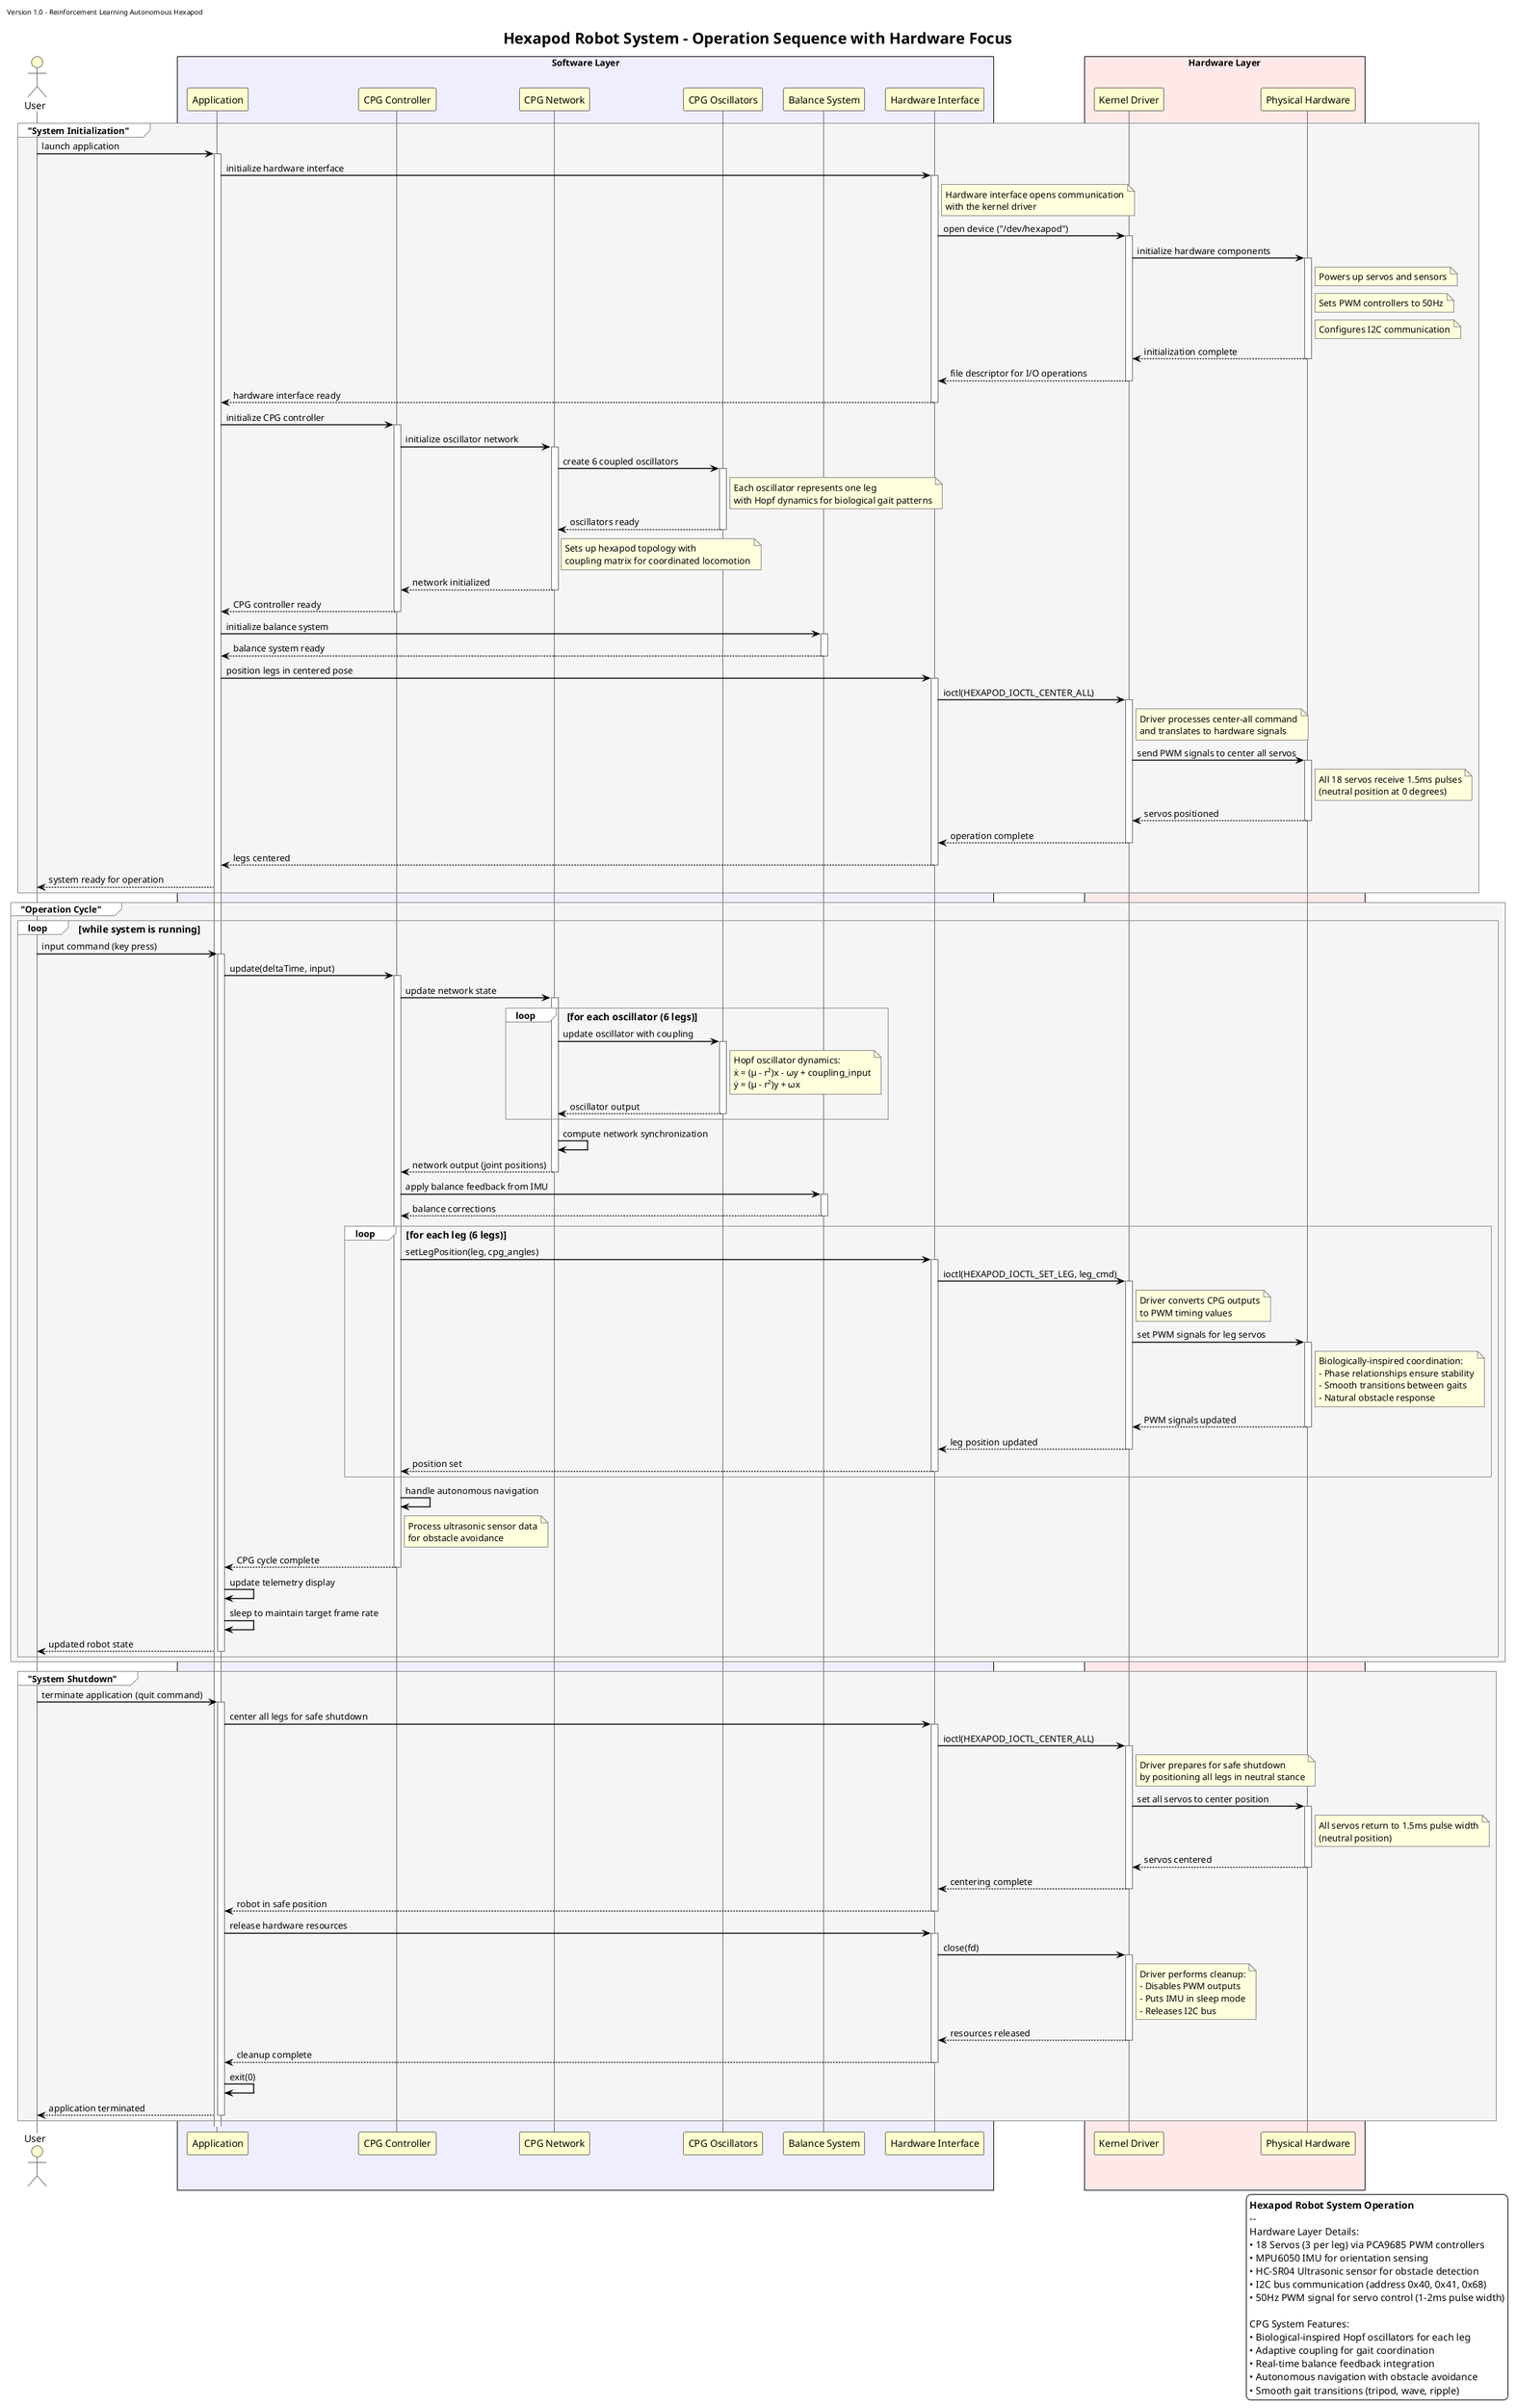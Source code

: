 /'
 * Hexapod Project - A Reinforcement Learning-based Autonomous Hexapod
 * Copyright (C) 2025  Nguyen Trong Phuc
 *
 * This program is free software; you can redistribute it and/or modify
 * it under the terms of the GNU General Public License as published by
 * the Free Software Foundation; either version 2 of the License, or
 * (at your option) any later version.
 *
 * This program is distributed in the hope that it will be useful,
 * but WITHOUT ANY WARRANTY; without even the implied warranty of
 * MERCHANTABILITY or FITNESS FOR A PARTICULAR PURPOSE.  See the
 * GNU General Public License for more details.
 *
 * You should have received a copy of the GNU General Public License
 * along with this program; if not, write to the Free Software Foundation,
 * Inc., 51 Franklin Street, Fifth Floor, Boston, MA 02110-1301 USA.
 '/

@startuml sequence
!theme plain

title <font size=20><b>Hexapod Robot - Operation Sequence</b></font>
left header Version 1.0 - Reinforcement Learning Autonomous Hexapod
right header BeagleBone Black Platform

skinparam {
    SequenceArrowThickness 1.5
    SequenceGroupBodyBackgroundColor #F5F5F5
    SequenceGroupBorderColor #888888
    SequenceLifeLineBorderColor #666666
    SequenceLifeLineBackgroundColor #FEFEFE
    ParticipantBorderColor #666666
    ParticipantBackgroundColor #FEFECE
    ActorBorderColor #666666
    ActorBackgroundColor #FEFECE
    defaultFontName Arial
    NoteBorderColor #888888
    NoteBackgroundColor #FFFFDD
    SequenceGroupFontStyle bold
    SequenceGroupFontSize 14
    SequenceBoxBackgroundColor #E0EFEF
}

' Participants with more meaningful names and grouping
actor "User" as User
box "Software Layer" #EEEEFF
    participant "Application" as App
    participant "CPG Controller" as CPGCtrl
    participant "CPG Network" as CPGNet
    participant "CPG Oscillators" as CPGOsc
    participant "Balance System" as BalSys
    participant "Hardware Interface" as Hexapod
endbox

box "Hardware Layer" #FFE8E8
    participant "Kernel Driver" as Driver
    participant "Physical Hardware" as Hardware
endbox

' Title with better description
title Hexapod Robot System - Operation Sequence with Hardware Focus

' Startup sequence with clearer hardware interactions
group "System Initialization"
    User -> App: launch application
    activate App
    
    App -> Hexapod: initialize hardware interface
    activate Hexapod
    
    note right of Hexapod: Hardware interface opens communication\nwith the kernel driver
    Hexapod -> Driver: open device ("/dev/hexapod")
    activate Driver
    
    Driver -> Hardware: initialize hardware components
    activate Hardware
    note right of Hardware: Powers up servos and sensors
    note right of Hardware: Sets PWM controllers to 50Hz
    note right of Hardware: Configures I2C communication
    Hardware --> Driver: initialization complete
    deactivate Hardware
    
    Driver --> Hexapod: file descriptor for I/O operations
    deactivate Driver
    
    Hexapod --> App: hardware interface ready
    deactivate Hexapod
    
    App -> CPGCtrl: initialize CPG controller
    activate CPGCtrl
    CPGCtrl -> CPGNet: initialize oscillator network
    activate CPGNet
    CPGNet -> CPGOsc: create 6 coupled oscillators
    activate CPGOsc
    note right of CPGOsc: Each oscillator represents one leg\nwith Hopf dynamics for biological gait patterns
    CPGOsc --> CPGNet: oscillators ready
    deactivate CPGOsc
    note right of CPGNet: Sets up hexapod topology with\ncoupling matrix for coordinated locomotion
    CPGNet --> CPGCtrl: network initialized
    deactivate CPGNet
    CPGCtrl --> App: CPG controller ready
    deactivate CPGCtrl
    
    App -> BalSys: initialize balance system
    activate BalSys
    BalSys --> App: balance system ready
    deactivate BalSys
    
    ' Center legs at startup - important hardware interaction
    App -> Hexapod: position legs in centered pose
    activate Hexapod
    Hexapod -> Driver: ioctl(HEXAPOD_IOCTL_CENTER_ALL)
    activate Driver
    
    note right of Driver: Driver processes center-all command\nand translates to hardware signals
    
    Driver -> Hardware: send PWM signals to center all servos
    activate Hardware
    note right of Hardware: All 18 servos receive 1.5ms pulses\n(neutral position at 0 degrees)
    Hardware --> Driver: servos positioned
    deactivate Hardware
    
    Driver --> Hexapod: operation complete
    deactivate Driver
    
    Hexapod --> App: legs centered
    deactivate Hexapod
    
    App --> User: system ready for operation
end

' Main operation loop with enhanced hardware details
group "Operation Cycle"
    loop while system is running
        User -> App: input command (key press)
        activate App
        
        App -> CPGCtrl: update(deltaTime, input)
        activate CPGCtrl
        
        CPGCtrl -> CPGNet: update network state
        activate CPGNet
        
        loop for each oscillator (6 legs)
            CPGNet -> CPGOsc: update oscillator with coupling
            activate CPGOsc
            note right of CPGOsc: Hopf oscillator dynamics:\nẋ = (μ - r²)x - ωy + coupling_input\nẏ = (μ - r²)y + ωx
            CPGOsc --> CPGNet: oscillator output
            deactivate CPGOsc
        end
        
        CPGNet -> CPGNet: compute network synchronization
        CPGNet --> CPGCtrl: network output (joint positions)
        deactivate CPGNet
        
        CPGCtrl -> BalSys: apply balance feedback from IMU
        activate BalSys
        BalSys --> CPGCtrl: balance corrections
        deactivate BalSys
        
        loop for each leg (6 legs)
            CPGCtrl -> Hexapod: setLegPosition(leg, cpg_angles)
            activate Hexapod
            
            Hexapod -> Driver: ioctl(HEXAPOD_IOCTL_SET_LEG, leg_cmd)
            activate Driver
            note right of Driver: Driver converts CPG outputs\nto PWM timing values
            
            Driver -> Hardware: set PWM signals for leg servos
            activate Hardware
            note right of Hardware: Biologically-inspired coordination:\n- Phase relationships ensure stability\n- Smooth transitions between gaits\n- Natural obstacle response
            Hardware --> Driver: PWM signals updated
            deactivate Hardware
            
            Driver --> Hexapod: leg position updated
            deactivate Driver
            Hexapod --> CPGCtrl: position set
            deactivate Hexapod
        end
        
        CPGCtrl -> CPGCtrl: handle autonomous navigation
        note right of CPGCtrl: Process ultrasonic sensor data\nfor obstacle avoidance
        
        CPGCtrl --> App: CPG cycle complete
        deactivate CPGCtrl
        
        App -> App: update telemetry display
        
        ' Maintain timing with sleep
        App -> App: sleep to maintain target frame rate
        
        App --> User: updated robot state
        deactivate App
    end
end

' Shutdown sequence with hardware details
group "System Shutdown"
    User -> App: terminate application (quit command)
    activate App
    
    ' Safe shutdown - center legs
    App -> Hexapod: center all legs for safe shutdown
    activate Hexapod
    
    Hexapod -> Driver: ioctl(HEXAPOD_IOCTL_CENTER_ALL)
    activate Driver
    
    note right of Driver: Driver prepares for safe shutdown\nby positioning all legs in neutral stance
    
    Driver -> Hardware: set all servos to center position
    activate Hardware
    note right of Hardware: All servos return to 1.5ms pulse width\n(neutral position)
    Hardware --> Driver: servos centered
    deactivate Hardware
    
    Driver --> Hexapod: centering complete
    deactivate Driver
    
    Hexapod --> App: robot in safe position
    deactivate Hexapod
    
    ' Release hardware resources
    App -> Hexapod: release hardware resources
    activate Hexapod
    
    Hexapod -> Driver: close(fd)
    activate Driver
    note right of Driver: Driver performs cleanup:\n- Disables PWM outputs\n- Puts IMU in sleep mode\n- Releases I2C bus
    Driver --> Hexapod: resources released
    deactivate Driver
    
    Hexapod --> App: cleanup complete
    deactivate Hexapod
    
    App -> App: exit(0)
    App --> User: application terminated
    deactivate App
end

' Footer
legend right
  <b>Hexapod Robot System Operation</b>
  --
  Hardware Layer Details:
  • 18 Servos (3 per leg) via PCA9685 PWM controllers
  • MPU6050 IMU for orientation sensing
  • HC-SR04 Ultrasonic sensor for obstacle detection
  • I2C bus communication (address 0x40, 0x41, 0x68)
  • 50Hz PWM signal for servo control (1-2ms pulse width)
  
  CPG System Features:
  • Biological-inspired Hopf oscillators for each leg
  • Adaptive coupling for gait coordination
  • Real-time balance feedback integration
  • Autonomous navigation with obstacle avoidance
  • Smooth gait transitions (tripod, wave, ripple)
endlegend

@enduml